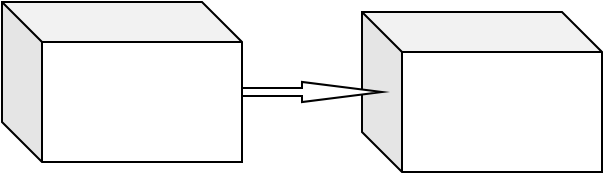 <mxfile version="10.6.7" type="github"><diagram id="lh6SmfFwEBOQfwAu7AOb" name="Page-1"><mxGraphModel dx="1394" dy="725" grid="0" gridSize="10" guides="1" tooltips="1" connect="1" arrows="1" fold="1" page="0" pageScale="1" pageWidth="827" pageHeight="1169" math="0" shadow="0"><root><mxCell id="0"/><mxCell id="1" parent="0"/><mxCell id="mvxMZ6lDg4CeggJ1KuJG-1" value="" style="shape=cube;whiteSpace=wrap;html=1;boundedLbl=1;backgroundOutline=1;darkOpacity=0.05;darkOpacity2=0.1;" vertex="1" parent="1"><mxGeometry x="250" y="170" width="120" height="80" as="geometry"/></mxCell><mxCell id="mvxMZ6lDg4CeggJ1KuJG-2" value="" style="shape=cube;whiteSpace=wrap;html=1;boundedLbl=1;backgroundOutline=1;darkOpacity=0.05;darkOpacity2=0.1;" vertex="1" parent="1"><mxGeometry x="430" y="175" width="120" height="80" as="geometry"/></mxCell><mxCell id="mvxMZ6lDg4CeggJ1KuJG-3" value="" style="html=1;shadow=0;dashed=0;align=center;verticalAlign=middle;shape=mxgraph.arrows2.arrow;dy=0.6;dx=40;notch=0;" vertex="1" parent="1"><mxGeometry x="370" y="210" width="70" height="10" as="geometry"/></mxCell></root></mxGraphModel></diagram></mxfile>